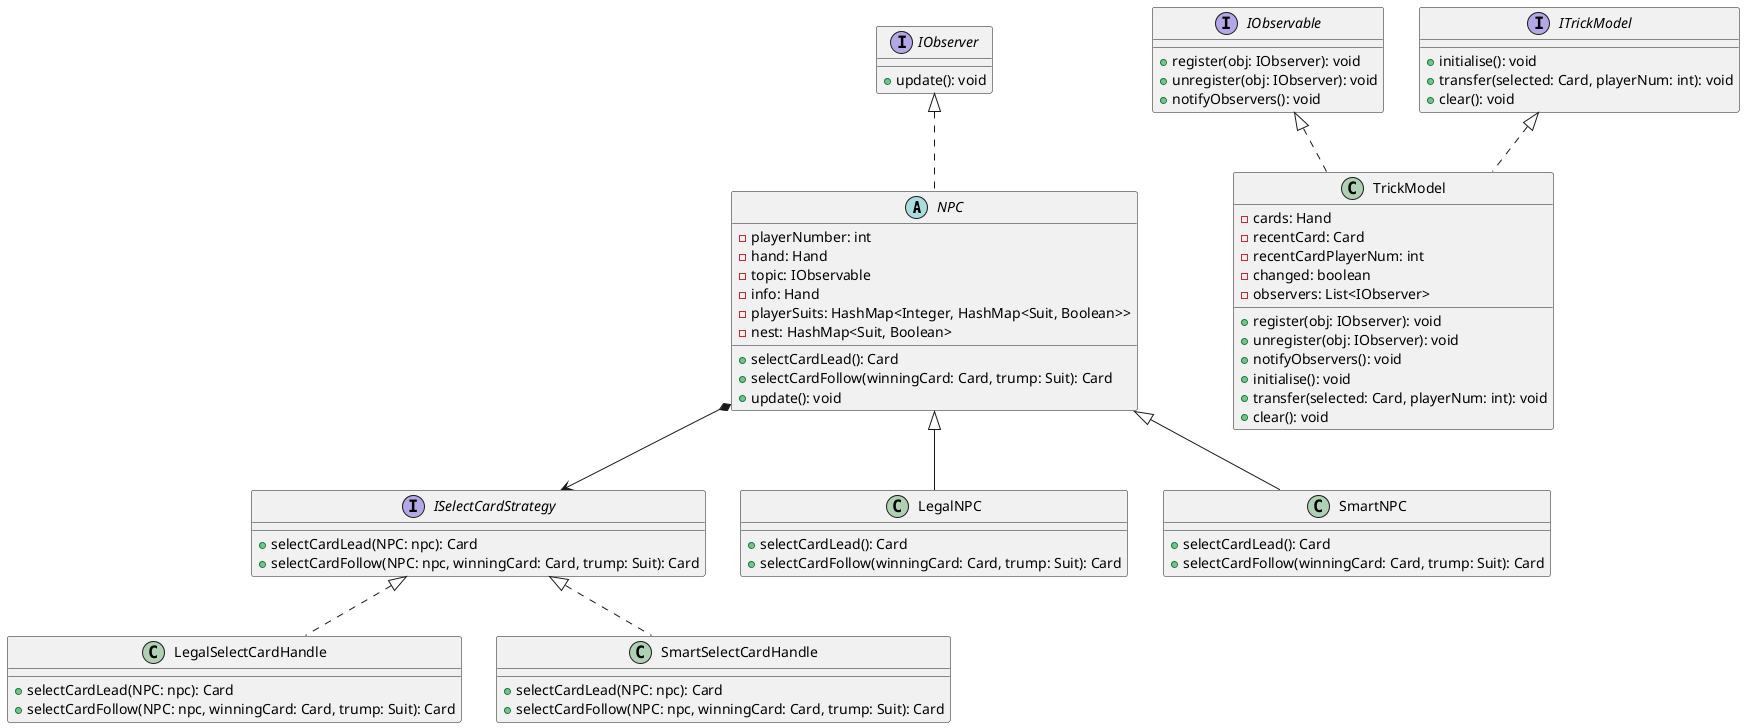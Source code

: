 @startuml

abstract class NPC implements IObserver {
    - playerNumber: int
    - hand: Hand
    - topic: IObservable
    - info: Hand
    - playerSuits: HashMap<Integer, HashMap<Suit, Boolean>>
    - nest: HashMap<Suit, Boolean>

    + selectCardLead(): Card
    + selectCardFollow(winningCard: Card, trump: Suit): Card
    + update(): void
}
NPC *--> ISelectCardStrategy

class LegalNPC extends NPC {
    + selectCardLead(): Card
    + selectCardFollow(winningCard: Card, trump: Suit): Card
}


class SmartNPC extends NPC {
     + selectCardLead(): Card
     + selectCardFollow(winningCard: Card, trump: Suit): Card
}

interface ISelectCardStrategy {
    + selectCardLead(NPC: npc): Card
    + selectCardFollow(NPC: npc, winningCard: Card, trump: Suit): Card
}

class LegalSelectCardHandle implements ISelectCardStrategy{
    + selectCardLead(NPC: npc): Card
    + selectCardFollow(NPC: npc, winningCard: Card, trump: Suit): Card
}

class SmartSelectCardHandle implements ISelectCardStrategy{
    + selectCardLead(NPC: npc): Card
    + selectCardFollow(NPC: npc, winningCard: Card, trump: Suit): Card
}

interface IObserver {
    + update(): void
}

interface IObservable {
    + register(obj: IObserver): void
    + unregister(obj: IObserver): void
    + notifyObservers(): void
}

interface ITrickModel {
    + initialise(): void
    + transfer(selected: Card, playerNum: int): void
    + clear(): void
}

class TrickModel implements IObservable, ITrickModel{
    - cards: Hand
    - recentCard: Card
    - recentCardPlayerNum: int
    - changed: boolean
    - observers: List<IObserver>

    + register(obj: IObserver): void
    + unregister(obj: IObserver): void
    + notifyObservers(): void
    + initialise(): void
    + transfer(selected: Card, playerNum: int): void
    + clear(): void
}


@enduml